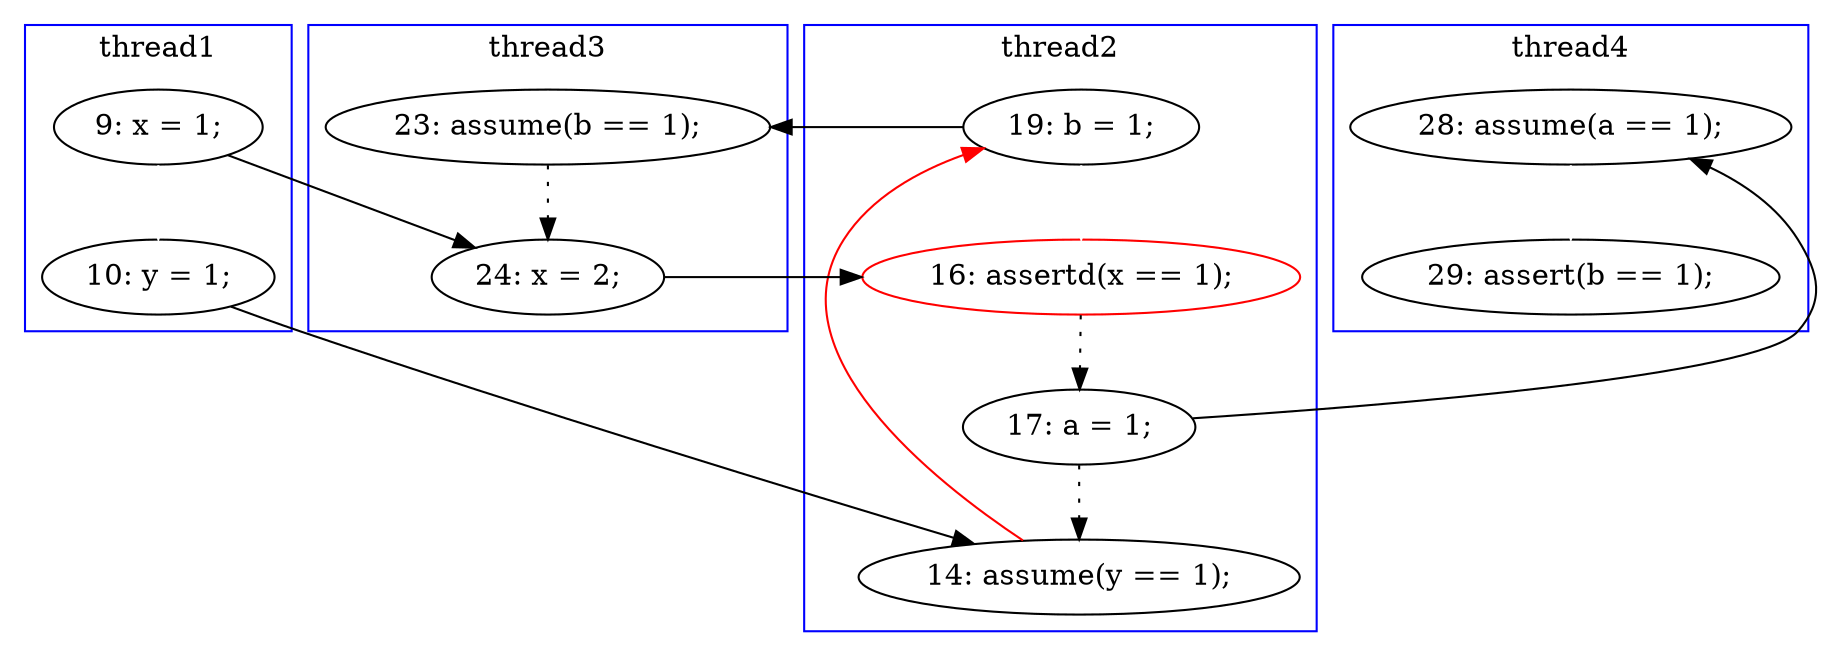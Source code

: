digraph Counterexample {
	27 -> 28 [color = black, style = dotted]
	32 -> 34 [color = white, style = solid]
	11 -> 12 [color = white, style = solid]
	14 -> 26 [color = white, style = solid]
	26 -> 27 [color = black, style = dotted]
	19 -> 26 [color = black, style = solid, constraint = false]
	17 -> 19 [color = black, style = dotted]
	27 -> 32 [color = black, style = solid, constraint = false]
	28 -> 14 [color = red, style = solid, constraint = false]
	12 -> 28 [color = black, style = solid, constraint = false]
	11 -> 19 [color = black, style = solid, constraint = false]
	14 -> 17 [color = black, style = solid, constraint = false]
	subgraph cluster2 {
		label = thread2
		color = blue
		26  [label = "16: assertd(x == 1);", color = red]
		14  [label = "19: b = 1;"]
		27  [label = "17: a = 1;"]
		28  [label = "14: assume(y == 1);"]
	}
	subgraph cluster3 {
		label = thread3
		color = blue
		17  [label = "23: assume(b == 1);"]
		19  [label = "24: x = 2;"]
	}
	subgraph cluster1 {
		label = thread1
		color = blue
		11  [label = "9: x = 1;"]
		12  [label = "10: y = 1;"]
	}
	subgraph cluster4 {
		label = thread4
		color = blue
		32  [label = "28: assume(a == 1);"]
		34  [label = "29: assert(b == 1);"]
	}
}